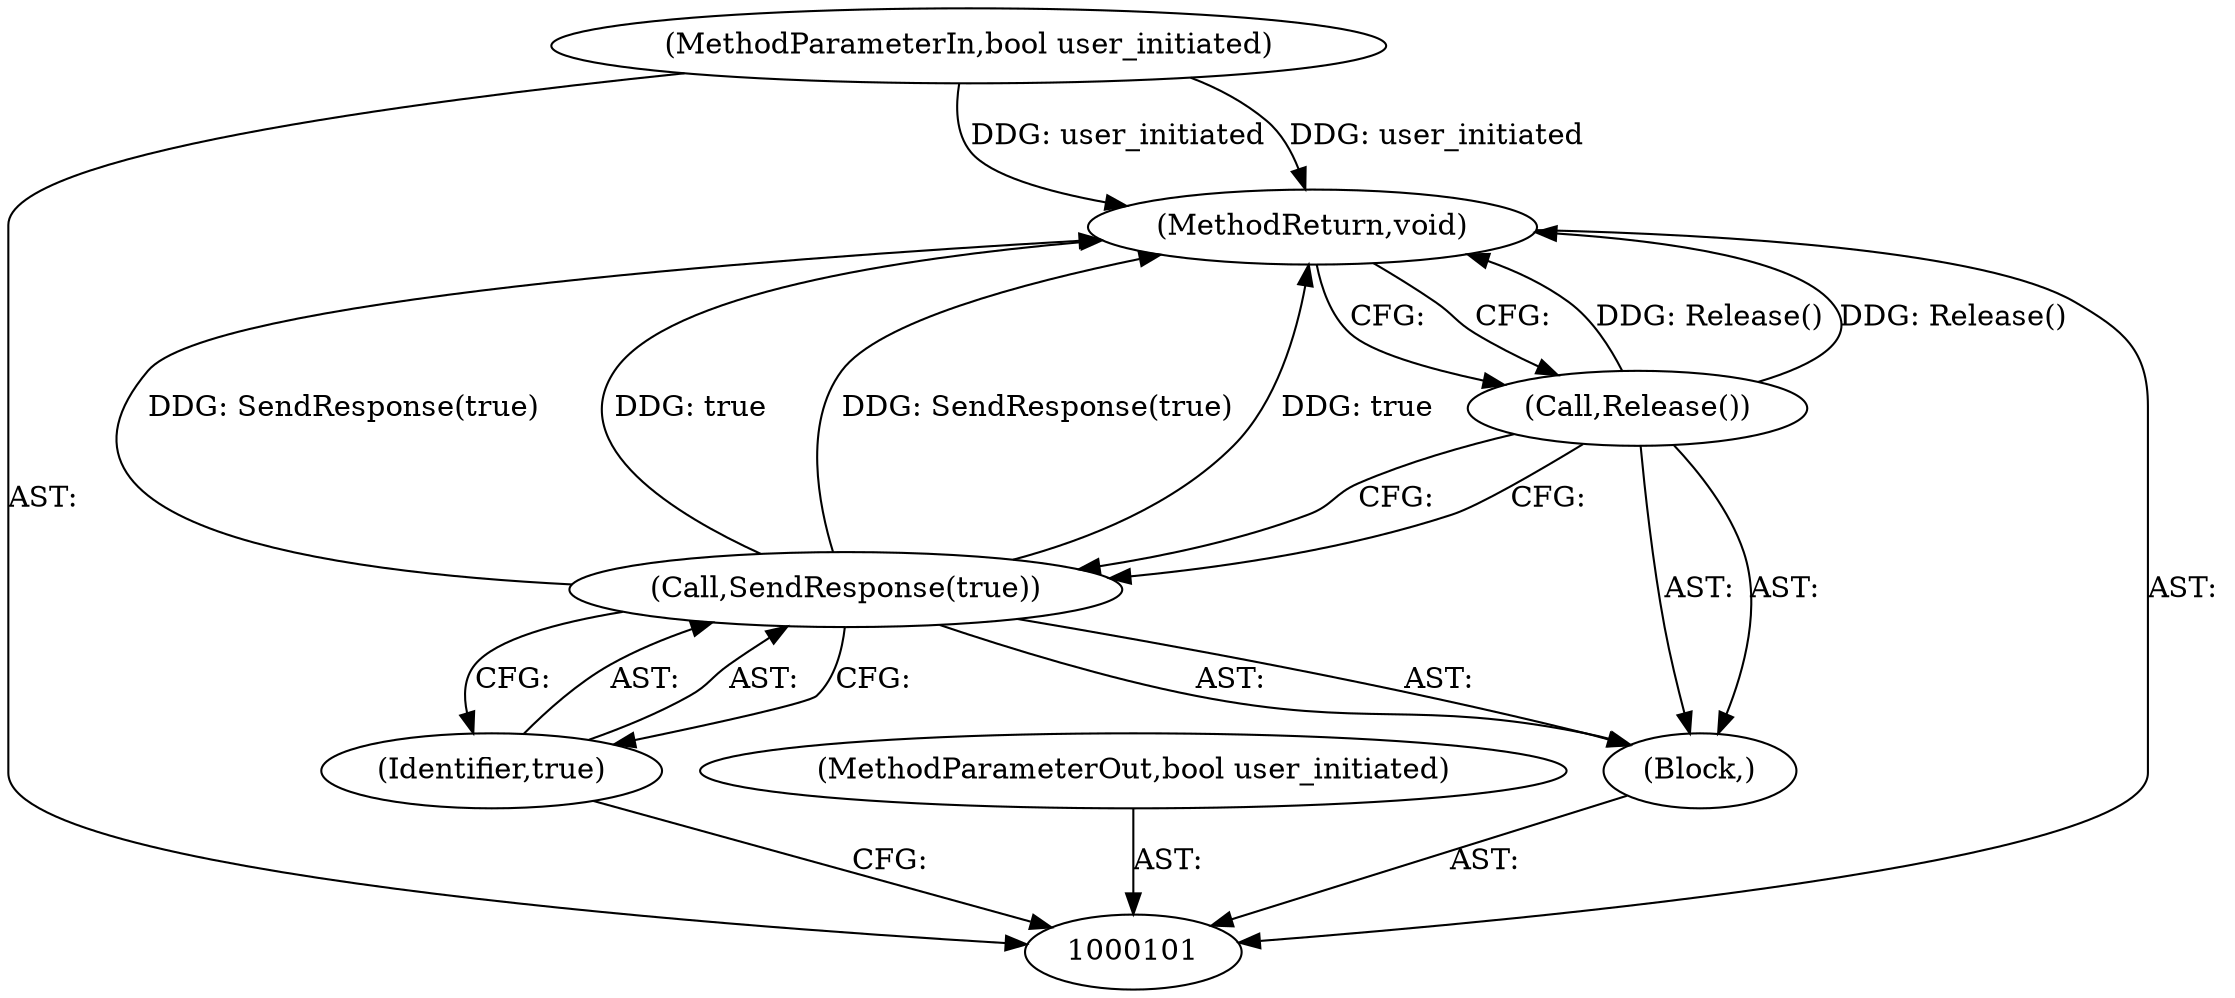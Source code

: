 digraph "0_Chrome_e21bdfb9c758ac411012ad84f83d26d3f7dd69fb" {
"1000107" [label="(MethodReturn,void)"];
"1000102" [label="(MethodParameterIn,bool user_initiated)"];
"1000119" [label="(MethodParameterOut,bool user_initiated)"];
"1000103" [label="(Block,)"];
"1000105" [label="(Identifier,true)"];
"1000104" [label="(Call,SendResponse(true))"];
"1000106" [label="(Call,Release())"];
"1000107" -> "1000101"  [label="AST: "];
"1000107" -> "1000106"  [label="CFG: "];
"1000106" -> "1000107"  [label="DDG: Release()"];
"1000104" -> "1000107"  [label="DDG: SendResponse(true)"];
"1000104" -> "1000107"  [label="DDG: true"];
"1000102" -> "1000107"  [label="DDG: user_initiated"];
"1000102" -> "1000101"  [label="AST: "];
"1000102" -> "1000107"  [label="DDG: user_initiated"];
"1000119" -> "1000101"  [label="AST: "];
"1000103" -> "1000101"  [label="AST: "];
"1000104" -> "1000103"  [label="AST: "];
"1000106" -> "1000103"  [label="AST: "];
"1000105" -> "1000104"  [label="AST: "];
"1000105" -> "1000101"  [label="CFG: "];
"1000104" -> "1000105"  [label="CFG: "];
"1000104" -> "1000103"  [label="AST: "];
"1000104" -> "1000105"  [label="CFG: "];
"1000105" -> "1000104"  [label="AST: "];
"1000106" -> "1000104"  [label="CFG: "];
"1000104" -> "1000107"  [label="DDG: SendResponse(true)"];
"1000104" -> "1000107"  [label="DDG: true"];
"1000106" -> "1000103"  [label="AST: "];
"1000106" -> "1000104"  [label="CFG: "];
"1000107" -> "1000106"  [label="CFG: "];
"1000106" -> "1000107"  [label="DDG: Release()"];
}
